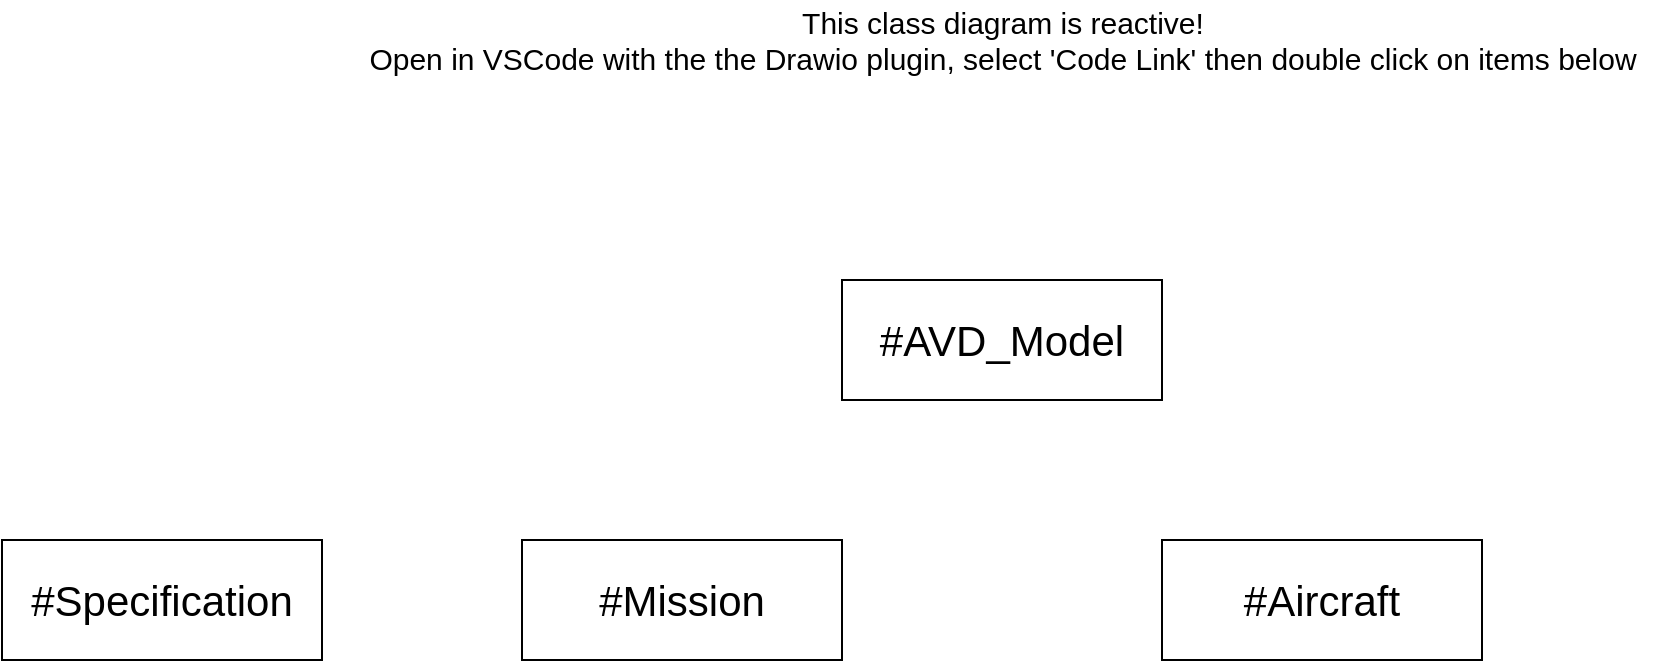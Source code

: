 <mxfile>
    <diagram id="kCiUBcg4THfwcubQhVI1" name="Page-1">
        <mxGraphModel dx="1292" dy="729" grid="1" gridSize="10" guides="1" tooltips="1" connect="1" arrows="1" fold="1" page="1" pageScale="1" pageWidth="3300" pageHeight="2339" math="0" shadow="0">
            <root>
                <mxCell id="0"/>
                <mxCell id="1" parent="0"/>
                <mxCell id="2" value="#Aircraft" style="whiteSpace=wrap;html=1;fontSize=21;" parent="1" vertex="1">
                    <mxGeometry x="1000" y="380" width="160" height="60" as="geometry"/>
                </mxCell>
                <mxCell id="3" value="&lt;font style=&quot;font-size: 15px&quot;&gt;This class diagram is reactive!&lt;br&gt;Open in VSCode with the the Drawio plugin, select 'Code Link' then double click on items below&lt;/font&gt;" style="text;html=1;align=center;verticalAlign=middle;resizable=0;points=[];autosize=1;strokeColor=none;" parent="1" vertex="1">
                    <mxGeometry x="595" y="110" width="650" height="40" as="geometry"/>
                </mxCell>
                <mxCell id="5" value="#Mission" style="whiteSpace=wrap;html=1;fontSize=21;" vertex="1" parent="1">
                    <mxGeometry x="680" y="380" width="160" height="60" as="geometry"/>
                </mxCell>
                <mxCell id="6" value="#Specification" style="whiteSpace=wrap;html=1;fontSize=21;" vertex="1" parent="1">
                    <mxGeometry x="420" y="380" width="160" height="60" as="geometry"/>
                </mxCell>
                <mxCell id="9" value="#AVD_Model" style="whiteSpace=wrap;html=1;fontSize=21;" vertex="1" parent="1">
                    <mxGeometry x="840" y="250" width="160" height="60" as="geometry"/>
                </mxCell>
            </root>
        </mxGraphModel>
    </diagram>
</mxfile>